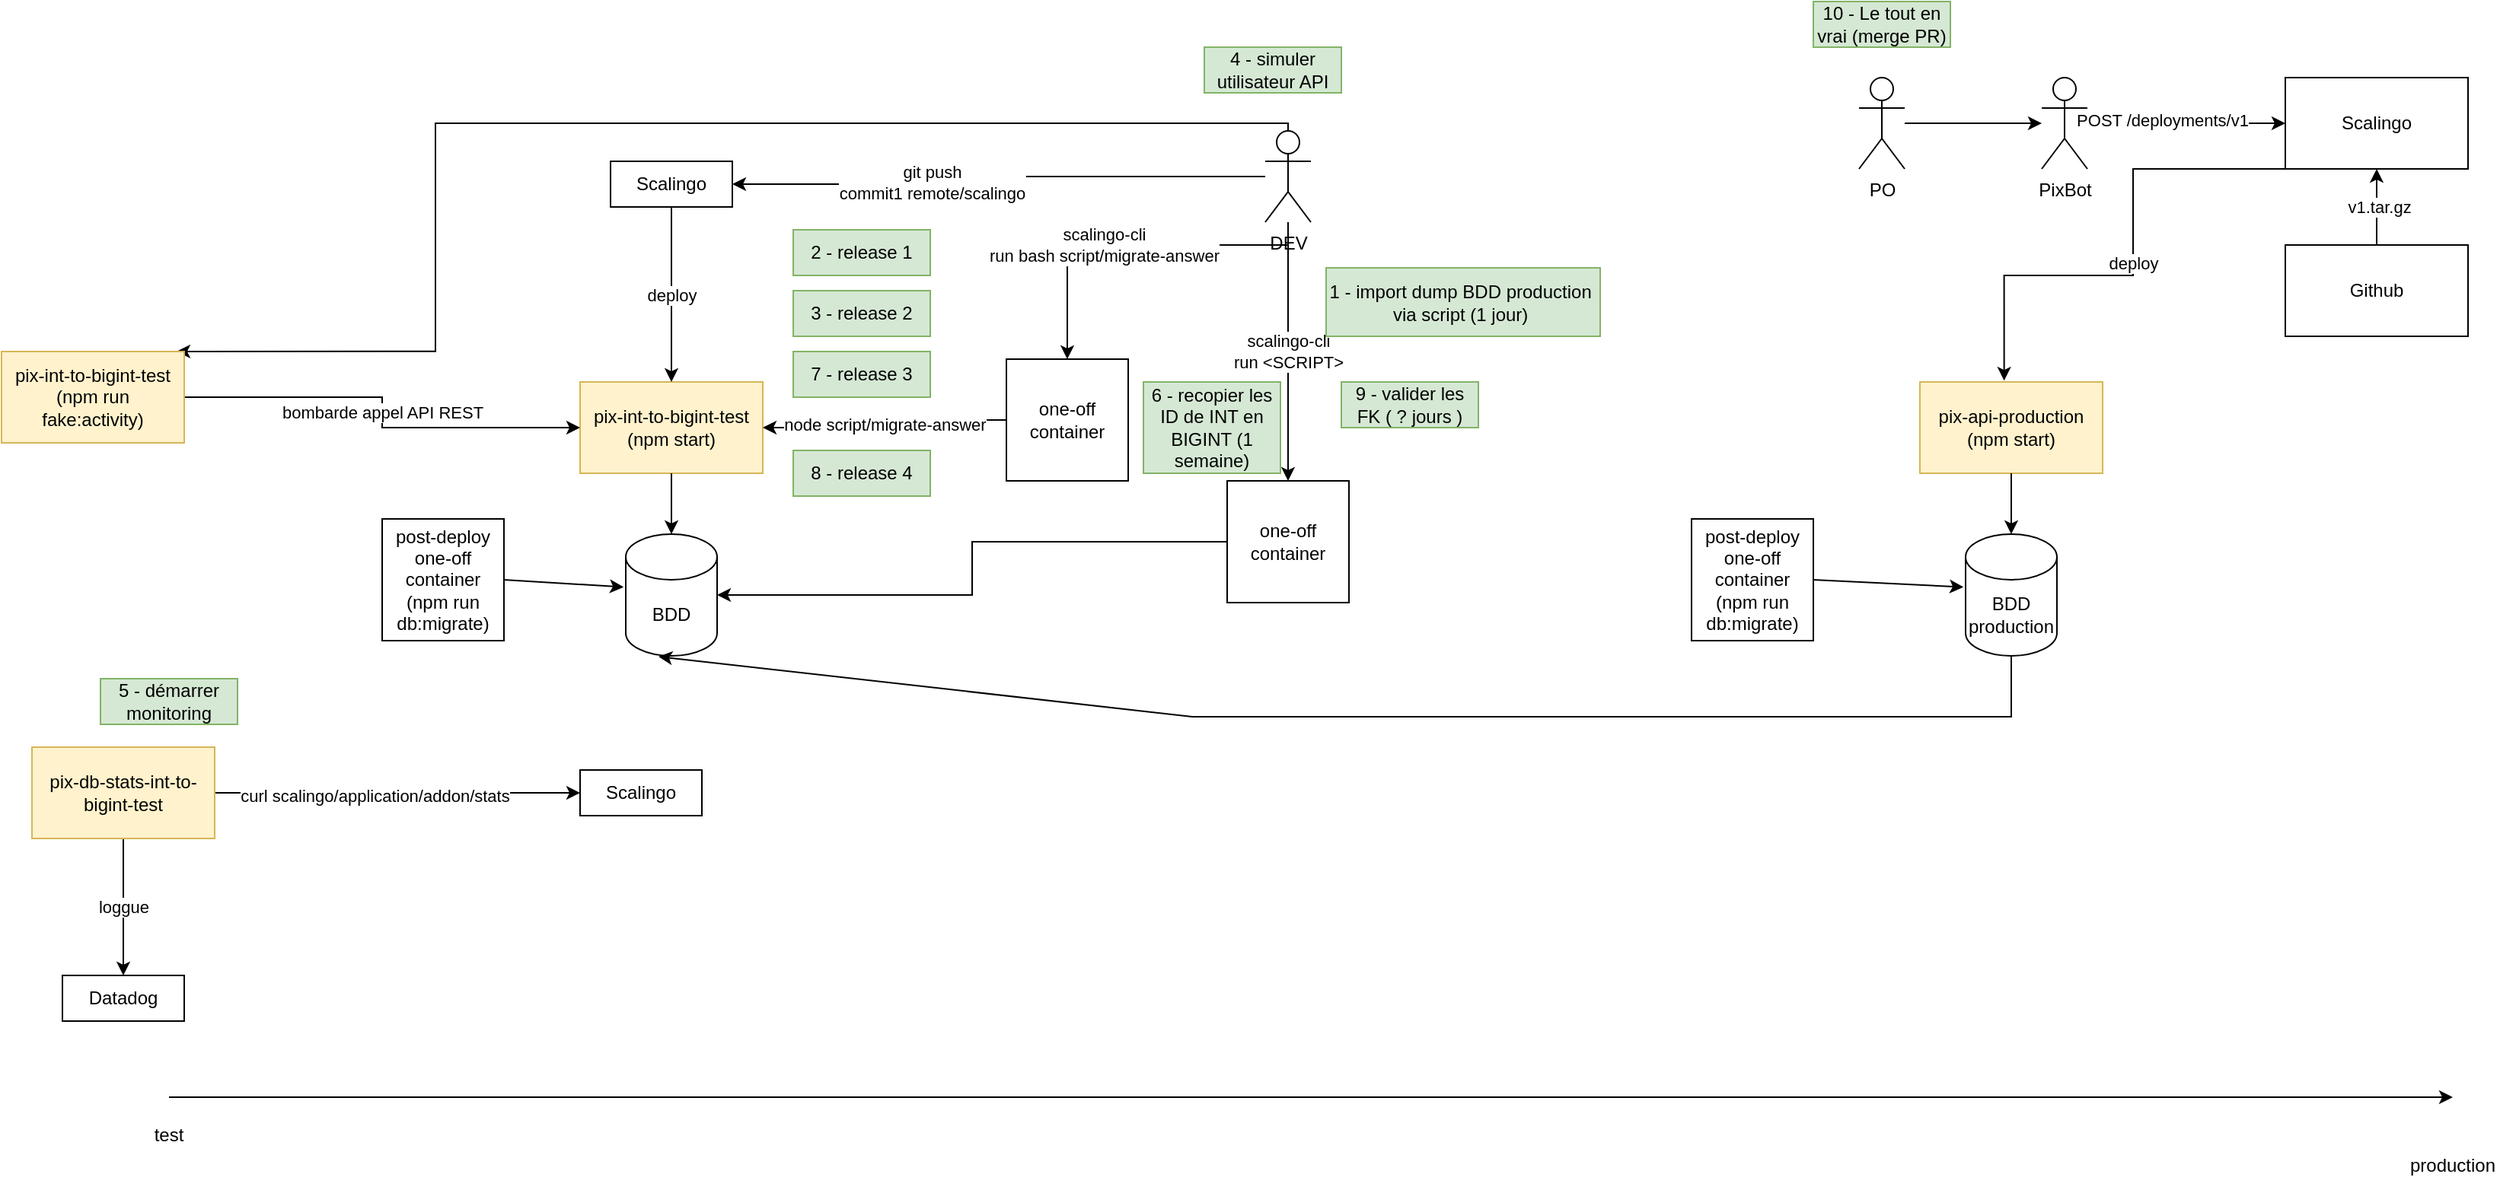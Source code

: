 <mxfile version="15.8.7" type="device"><diagram id="ILXxlE0EtRS1tuSE1ssR" name="Page-1"><mxGraphModel dx="2204" dy="878" grid="1" gridSize="10" guides="1" tooltips="1" connect="1" arrows="1" fold="1" page="1" pageScale="1" pageWidth="850" pageHeight="1100" math="0" shadow="0"><root><mxCell id="0"/><mxCell id="1" parent="0"/><mxCell id="4D-q0nYg_xRAkjk9wpfr-4" value="pix-api-production&lt;br&gt;(npm start)" style="rounded=0;whiteSpace=wrap;html=1;fillColor=#fff2cc;strokeColor=#d6b656;" parent="1" vertex="1"><mxGeometry x="410" y="340" width="120" height="60" as="geometry"/></mxCell><mxCell id="4D-q0nYg_xRAkjk9wpfr-6" value="BDD production" style="shape=cylinder3;whiteSpace=wrap;html=1;boundedLbl=1;backgroundOutline=1;size=15;" parent="1" vertex="1"><mxGeometry x="440" y="440" width="60" height="80" as="geometry"/></mxCell><mxCell id="4D-q0nYg_xRAkjk9wpfr-7" value="" style="endArrow=classic;html=1;rounded=0;exitX=0.5;exitY=1;exitDx=0;exitDy=0;" parent="1" source="4D-q0nYg_xRAkjk9wpfr-4" target="4D-q0nYg_xRAkjk9wpfr-6" edge="1"><mxGeometry width="50" height="50" relative="1" as="geometry"><mxPoint x="620" y="510" as="sourcePoint"/><mxPoint x="670" y="460" as="targetPoint"/></mxGeometry></mxCell><mxCell id="4D-q0nYg_xRAkjk9wpfr-8" value="post-deploy one-off container&lt;br&gt;(npm run db:migrate)" style="whiteSpace=wrap;html=1;aspect=fixed;" parent="1" vertex="1"><mxGeometry x="260" y="430" width="80" height="80" as="geometry"/></mxCell><mxCell id="4D-q0nYg_xRAkjk9wpfr-9" value="" style="endArrow=classic;html=1;rounded=0;exitX=1;exitY=0.5;exitDx=0;exitDy=0;entryX=-0.024;entryY=0.435;entryDx=0;entryDy=0;entryPerimeter=0;" parent="1" source="4D-q0nYg_xRAkjk9wpfr-8" target="4D-q0nYg_xRAkjk9wpfr-6" edge="1"><mxGeometry width="50" height="50" relative="1" as="geometry"><mxPoint x="620" y="500" as="sourcePoint"/><mxPoint x="670" y="450" as="targetPoint"/></mxGeometry></mxCell><mxCell id="4D-q0nYg_xRAkjk9wpfr-12" value="" style="endArrow=classic;html=1;rounded=0;" parent="1" edge="1"><mxGeometry width="50" height="50" relative="1" as="geometry"><mxPoint x="-740" y="810" as="sourcePoint"/><mxPoint x="760" y="810" as="targetPoint"/></mxGeometry></mxCell><mxCell id="4D-q0nYg_xRAkjk9wpfr-13" value="production" style="text;html=1;strokeColor=none;fillColor=none;align=center;verticalAlign=middle;whiteSpace=wrap;rounded=0;" parent="1" vertex="1"><mxGeometry x="730" y="840" width="60" height="30" as="geometry"/></mxCell><mxCell id="4D-q0nYg_xRAkjk9wpfr-14" value="test" style="text;html=1;strokeColor=none;fillColor=none;align=center;verticalAlign=middle;whiteSpace=wrap;rounded=0;" parent="1" vertex="1"><mxGeometry x="-770" y="820" width="60" height="30" as="geometry"/></mxCell><mxCell id="4D-q0nYg_xRAkjk9wpfr-16" value="&lt;div&gt;pix-int-to-bigint-test&lt;/div&gt;&lt;div&gt;(npm start)&lt;/div&gt;" style="rounded=0;whiteSpace=wrap;html=1;fillColor=#fff2cc;strokeColor=#d6b656;" parent="1" vertex="1"><mxGeometry x="-470" y="340" width="120" height="60" as="geometry"/></mxCell><mxCell id="4D-q0nYg_xRAkjk9wpfr-17" value="BDD" style="shape=cylinder3;whiteSpace=wrap;html=1;boundedLbl=1;backgroundOutline=1;size=15;" parent="1" vertex="1"><mxGeometry x="-440" y="440" width="60" height="80" as="geometry"/></mxCell><mxCell id="4D-q0nYg_xRAkjk9wpfr-18" value="" style="endArrow=classic;html=1;rounded=0;exitX=0.5;exitY=1;exitDx=0;exitDy=0;" parent="1" source="4D-q0nYg_xRAkjk9wpfr-16" target="4D-q0nYg_xRAkjk9wpfr-17" edge="1"><mxGeometry width="50" height="50" relative="1" as="geometry"><mxPoint x="-260" y="510" as="sourcePoint"/><mxPoint x="-210" y="460" as="targetPoint"/></mxGeometry></mxCell><mxCell id="4D-q0nYg_xRAkjk9wpfr-19" value="post-deploy one-off container&lt;br&gt;(npm run db:migrate)" style="whiteSpace=wrap;html=1;aspect=fixed;" parent="1" vertex="1"><mxGeometry x="-600" y="430" width="80" height="80" as="geometry"/></mxCell><mxCell id="4D-q0nYg_xRAkjk9wpfr-20" value="" style="endArrow=classic;html=1;rounded=0;exitX=1;exitY=0.5;exitDx=0;exitDy=0;entryX=-0.024;entryY=0.435;entryDx=0;entryDy=0;entryPerimeter=0;" parent="1" source="4D-q0nYg_xRAkjk9wpfr-19" target="4D-q0nYg_xRAkjk9wpfr-17" edge="1"><mxGeometry width="50" height="50" relative="1" as="geometry"><mxPoint x="-240" y="500" as="sourcePoint"/><mxPoint x="-190" y="450" as="targetPoint"/></mxGeometry></mxCell><mxCell id="4D-q0nYg_xRAkjk9wpfr-33" style="edgeStyle=orthogonalEdgeStyle;rounded=0;orthogonalLoop=1;jettySize=auto;html=1;" parent="1" source="4D-q0nYg_xRAkjk9wpfr-21" target="4D-q0nYg_xRAkjk9wpfr-25" edge="1"><mxGeometry relative="1" as="geometry"/></mxCell><mxCell id="4D-q0nYg_xRAkjk9wpfr-21" value="PO" style="shape=umlActor;verticalLabelPosition=bottom;verticalAlign=top;html=1;outlineConnect=0;" parent="1" vertex="1"><mxGeometry x="370" y="140" width="30" height="60" as="geometry"/></mxCell><mxCell id="4D-q0nYg_xRAkjk9wpfr-34" style="edgeStyle=orthogonalEdgeStyle;rounded=0;orthogonalLoop=1;jettySize=auto;html=1;entryX=0;entryY=0.5;entryDx=0;entryDy=0;" parent="1" source="4D-q0nYg_xRAkjk9wpfr-25" target="4D-q0nYg_xRAkjk9wpfr-32" edge="1"><mxGeometry relative="1" as="geometry"/></mxCell><mxCell id="4D-q0nYg_xRAkjk9wpfr-35" value="POST /deployments/v1" style="edgeLabel;html=1;align=center;verticalAlign=middle;resizable=0;points=[];" parent="4D-q0nYg_xRAkjk9wpfr-34" vertex="1" connectable="0"><mxGeometry x="-0.251" y="2" relative="1" as="geometry"><mxPoint as="offset"/></mxGeometry></mxCell><mxCell id="4D-q0nYg_xRAkjk9wpfr-25" value="PixBot" style="shape=umlActor;verticalLabelPosition=bottom;verticalAlign=top;html=1;outlineConnect=0;" parent="1" vertex="1"><mxGeometry x="490" y="140" width="30" height="60" as="geometry"/></mxCell><mxCell id="4D-q0nYg_xRAkjk9wpfr-36" value="&amp;nbsp;v1.tar.gz" style="edgeStyle=orthogonalEdgeStyle;rounded=0;orthogonalLoop=1;jettySize=auto;html=1;entryX=0.5;entryY=1;entryDx=0;entryDy=0;" parent="1" source="4D-q0nYg_xRAkjk9wpfr-31" target="4D-q0nYg_xRAkjk9wpfr-32" edge="1"><mxGeometry relative="1" as="geometry"/></mxCell><mxCell id="4D-q0nYg_xRAkjk9wpfr-31" value="Github" style="rounded=0;whiteSpace=wrap;html=1;" parent="1" vertex="1"><mxGeometry x="650" y="250" width="120" height="60" as="geometry"/></mxCell><mxCell id="4D-q0nYg_xRAkjk9wpfr-37" value="deploy" style="edgeStyle=orthogonalEdgeStyle;rounded=0;orthogonalLoop=1;jettySize=auto;html=1;exitX=0;exitY=1;exitDx=0;exitDy=0;entryX=0.461;entryY=-0.015;entryDx=0;entryDy=0;entryPerimeter=0;" parent="1" source="4D-q0nYg_xRAkjk9wpfr-32" target="4D-q0nYg_xRAkjk9wpfr-4" edge="1"><mxGeometry relative="1" as="geometry"><Array as="points"><mxPoint x="550" y="200"/><mxPoint x="550" y="270"/><mxPoint x="465" y="270"/></Array></mxGeometry></mxCell><mxCell id="4D-q0nYg_xRAkjk9wpfr-32" value="Scalingo" style="rounded=0;whiteSpace=wrap;html=1;" parent="1" vertex="1"><mxGeometry x="650" y="140" width="120" height="60" as="geometry"/></mxCell><mxCell id="4D-q0nYg_xRAkjk9wpfr-43" value="deploy" style="edgeStyle=orthogonalEdgeStyle;rounded=0;orthogonalLoop=1;jettySize=auto;html=1;entryX=0.5;entryY=0;entryDx=0;entryDy=0;" parent="1" source="4D-q0nYg_xRAkjk9wpfr-38" target="4D-q0nYg_xRAkjk9wpfr-16" edge="1"><mxGeometry relative="1" as="geometry"/></mxCell><mxCell id="4D-q0nYg_xRAkjk9wpfr-38" value="Scalingo" style="rounded=0;whiteSpace=wrap;html=1;" parent="1" vertex="1"><mxGeometry x="-450" y="195" width="80" height="30" as="geometry"/></mxCell><mxCell id="4D-q0nYg_xRAkjk9wpfr-41" value="&lt;br&gt;" style="edgeStyle=orthogonalEdgeStyle;rounded=0;orthogonalLoop=1;jettySize=auto;html=1;entryX=1;entryY=0.5;entryDx=0;entryDy=0;" parent="1" source="4D-q0nYg_xRAkjk9wpfr-39" target="4D-q0nYg_xRAkjk9wpfr-38" edge="1"><mxGeometry relative="1" as="geometry"/></mxCell><mxCell id="4D-q0nYg_xRAkjk9wpfr-42" value="git push &lt;br&gt;commit1 remote/scalingo" style="edgeLabel;html=1;align=center;verticalAlign=middle;resizable=0;points=[];" parent="4D-q0nYg_xRAkjk9wpfr-41" vertex="1" connectable="0"><mxGeometry x="0.264" y="-1" relative="1" as="geometry"><mxPoint as="offset"/></mxGeometry></mxCell><mxCell id="4D-q0nYg_xRAkjk9wpfr-45" value="scalingo-cli&lt;br&gt;run &amp;lt;SCRIPT&amp;gt;" style="edgeStyle=orthogonalEdgeStyle;rounded=0;orthogonalLoop=1;jettySize=auto;html=1;" parent="1" source="4D-q0nYg_xRAkjk9wpfr-39" target="4D-q0nYg_xRAkjk9wpfr-46" edge="1"><mxGeometry relative="1" as="geometry"><mxPoint x="-5" y="435" as="targetPoint"/></mxGeometry></mxCell><mxCell id="4D-q0nYg_xRAkjk9wpfr-58" style="edgeStyle=orthogonalEdgeStyle;rounded=0;orthogonalLoop=1;jettySize=auto;html=1;entryX=0.958;entryY=-0.001;entryDx=0;entryDy=0;entryPerimeter=0;" parent="1" source="4D-q0nYg_xRAkjk9wpfr-39" target="4D-q0nYg_xRAkjk9wpfr-55" edge="1"><mxGeometry relative="1" as="geometry"><Array as="points"><mxPoint x="-5" y="170"/><mxPoint x="-565" y="170"/></Array></mxGeometry></mxCell><mxCell id="4D-q0nYg_xRAkjk9wpfr-60" style="edgeStyle=orthogonalEdgeStyle;rounded=0;orthogonalLoop=1;jettySize=auto;html=1;" parent="1" source="4D-q0nYg_xRAkjk9wpfr-39" target="4D-q0nYg_xRAkjk9wpfr-59" edge="1"><mxGeometry relative="1" as="geometry"><Array as="points"><mxPoint x="-5" y="250"/><mxPoint x="-150" y="250"/></Array></mxGeometry></mxCell><mxCell id="4D-q0nYg_xRAkjk9wpfr-62" value="scalingo-cli&lt;br&gt;run bash script/migrate-answer" style="edgeLabel;html=1;align=center;verticalAlign=middle;resizable=0;points=[];" parent="4D-q0nYg_xRAkjk9wpfr-60" vertex="1" connectable="0"><mxGeometry x="0.158" relative="1" as="geometry"><mxPoint as="offset"/></mxGeometry></mxCell><mxCell id="4D-q0nYg_xRAkjk9wpfr-39" value="DEV" style="shape=umlActor;verticalLabelPosition=bottom;verticalAlign=top;html=1;outlineConnect=0;" parent="1" vertex="1"><mxGeometry x="-20" y="175" width="30" height="60" as="geometry"/></mxCell><mxCell id="4D-q0nYg_xRAkjk9wpfr-44" value="" style="endArrow=classic;html=1;rounded=0;exitX=0.5;exitY=1;exitDx=0;exitDy=0;exitPerimeter=0;entryX=0.359;entryY=1.006;entryDx=0;entryDy=0;entryPerimeter=0;" parent="1" source="4D-q0nYg_xRAkjk9wpfr-6" target="4D-q0nYg_xRAkjk9wpfr-17" edge="1"><mxGeometry width="50" height="50" relative="1" as="geometry"><mxPoint x="180" y="560" as="sourcePoint"/><mxPoint x="230" y="510" as="targetPoint"/><Array as="points"><mxPoint x="470" y="560"/><mxPoint x="-68" y="560"/></Array></mxGeometry></mxCell><mxCell id="4D-q0nYg_xRAkjk9wpfr-49" style="edgeStyle=orthogonalEdgeStyle;rounded=0;orthogonalLoop=1;jettySize=auto;html=1;" parent="1" source="4D-q0nYg_xRAkjk9wpfr-46" target="4D-q0nYg_xRAkjk9wpfr-17" edge="1"><mxGeometry relative="1" as="geometry"/></mxCell><mxCell id="4D-q0nYg_xRAkjk9wpfr-46" value="one-off container&lt;br&gt;" style="whiteSpace=wrap;html=1;aspect=fixed;" parent="1" vertex="1"><mxGeometry x="-45" y="405" width="80" height="80" as="geometry"/></mxCell><mxCell id="4D-q0nYg_xRAkjk9wpfr-50" value="1 - import dump BDD production&amp;nbsp; via script (1 jour)&amp;nbsp;" style="text;html=1;strokeColor=#82b366;fillColor=#d5e8d4;align=center;verticalAlign=middle;whiteSpace=wrap;rounded=0;" parent="1" vertex="1"><mxGeometry x="20" y="265" width="180" height="45" as="geometry"/></mxCell><mxCell id="4D-q0nYg_xRAkjk9wpfr-51" value="2 - release 1" style="text;html=1;strokeColor=#82b366;fillColor=#d5e8d4;align=center;verticalAlign=middle;whiteSpace=wrap;rounded=0;" parent="1" vertex="1"><mxGeometry x="-330" y="240" width="90" height="30" as="geometry"/></mxCell><mxCell id="4D-q0nYg_xRAkjk9wpfr-53" value="3 - release 2" style="text;html=1;strokeColor=#82b366;fillColor=#d5e8d4;align=center;verticalAlign=middle;whiteSpace=wrap;rounded=0;" parent="1" vertex="1"><mxGeometry x="-330" y="280" width="90" height="30" as="geometry"/></mxCell><mxCell id="4D-q0nYg_xRAkjk9wpfr-64" style="edgeStyle=orthogonalEdgeStyle;rounded=0;orthogonalLoop=1;jettySize=auto;html=1;" parent="1" source="4D-q0nYg_xRAkjk9wpfr-54" target="4D-q0nYg_xRAkjk9wpfr-63" edge="1"><mxGeometry relative="1" as="geometry"/></mxCell><mxCell id="4D-q0nYg_xRAkjk9wpfr-67" value="curl scalingo/application/addon/stats" style="edgeLabel;html=1;align=center;verticalAlign=middle;resizable=0;points=[];" parent="4D-q0nYg_xRAkjk9wpfr-64" vertex="1" connectable="0"><mxGeometry x="-0.129" y="-2" relative="1" as="geometry"><mxPoint as="offset"/></mxGeometry></mxCell><mxCell id="4D-q0nYg_xRAkjk9wpfr-66" value="loggue" style="edgeStyle=orthogonalEdgeStyle;rounded=0;orthogonalLoop=1;jettySize=auto;html=1;" parent="1" source="4D-q0nYg_xRAkjk9wpfr-54" target="4D-q0nYg_xRAkjk9wpfr-65" edge="1"><mxGeometry relative="1" as="geometry"/></mxCell><mxCell id="4D-q0nYg_xRAkjk9wpfr-54" value="&lt;div&gt;pix-db-stats-int-to-bigint-test&lt;/div&gt;" style="rounded=0;whiteSpace=wrap;html=1;fillColor=#fff2cc;strokeColor=#d6b656;" parent="1" vertex="1"><mxGeometry x="-830" y="580" width="120" height="60" as="geometry"/></mxCell><mxCell id="4D-q0nYg_xRAkjk9wpfr-56" value="bombarde appel API REST" style="edgeStyle=orthogonalEdgeStyle;rounded=0;orthogonalLoop=1;jettySize=auto;html=1;entryX=0;entryY=0.5;entryDx=0;entryDy=0;" parent="1" source="4D-q0nYg_xRAkjk9wpfr-55" target="4D-q0nYg_xRAkjk9wpfr-16" edge="1"><mxGeometry relative="1" as="geometry"/></mxCell><mxCell id="4D-q0nYg_xRAkjk9wpfr-55" value="&lt;div&gt;pix-int-to-bigint-test&lt;br&gt;&lt;/div&gt;&lt;div&gt;(npm run fake:activity)&lt;/div&gt;" style="rounded=0;whiteSpace=wrap;html=1;fillColor=#fff2cc;strokeColor=#d6b656;" parent="1" vertex="1"><mxGeometry x="-850" y="320" width="120" height="60" as="geometry"/></mxCell><mxCell id="4D-q0nYg_xRAkjk9wpfr-57" value="4 - simuler utilisateur API" style="text;html=1;strokeColor=#82b366;fillColor=#d5e8d4;align=center;verticalAlign=middle;whiteSpace=wrap;rounded=0;" parent="1" vertex="1"><mxGeometry x="-60" y="120" width="90" height="30" as="geometry"/></mxCell><mxCell id="4D-q0nYg_xRAkjk9wpfr-61" value="node script/migrate-answer" style="edgeStyle=orthogonalEdgeStyle;rounded=0;orthogonalLoop=1;jettySize=auto;html=1;entryX=1;entryY=0.5;entryDx=0;entryDy=0;" parent="1" source="4D-q0nYg_xRAkjk9wpfr-59" target="4D-q0nYg_xRAkjk9wpfr-16" edge="1"><mxGeometry relative="1" as="geometry"/></mxCell><mxCell id="4D-q0nYg_xRAkjk9wpfr-59" value="one-off container&lt;br&gt;" style="whiteSpace=wrap;html=1;aspect=fixed;" parent="1" vertex="1"><mxGeometry x="-190" y="325" width="80" height="80" as="geometry"/></mxCell><mxCell id="4D-q0nYg_xRAkjk9wpfr-63" value="Scalingo" style="rounded=0;whiteSpace=wrap;html=1;" parent="1" vertex="1"><mxGeometry x="-470" y="595" width="80" height="30" as="geometry"/></mxCell><mxCell id="4D-q0nYg_xRAkjk9wpfr-65" value="Datadog" style="rounded=0;whiteSpace=wrap;html=1;" parent="1" vertex="1"><mxGeometry x="-810" y="730" width="80" height="30" as="geometry"/></mxCell><mxCell id="4D-q0nYg_xRAkjk9wpfr-68" value="5 - démarrer monitoring" style="text;html=1;strokeColor=#82b366;fillColor=#d5e8d4;align=center;verticalAlign=middle;whiteSpace=wrap;rounded=0;" parent="1" vertex="1"><mxGeometry x="-785" y="535" width="90" height="30" as="geometry"/></mxCell><mxCell id="4D-q0nYg_xRAkjk9wpfr-69" value="6 - recopier les ID de INT en BIGINT (1 semaine)" style="text;html=1;strokeColor=#82b366;fillColor=#d5e8d4;align=center;verticalAlign=middle;whiteSpace=wrap;rounded=0;" parent="1" vertex="1"><mxGeometry x="-100" y="340" width="90" height="60" as="geometry"/></mxCell><mxCell id="4D-q0nYg_xRAkjk9wpfr-70" value="7 - release 3" style="text;html=1;strokeColor=#82b366;fillColor=#d5e8d4;align=center;verticalAlign=middle;whiteSpace=wrap;rounded=0;" parent="1" vertex="1"><mxGeometry x="-330" y="320" width="90" height="30" as="geometry"/></mxCell><mxCell id="4D-q0nYg_xRAkjk9wpfr-71" value="8 - release 4" style="text;html=1;strokeColor=#82b366;fillColor=#d5e8d4;align=center;verticalAlign=middle;whiteSpace=wrap;rounded=0;" parent="1" vertex="1"><mxGeometry x="-330" y="385" width="90" height="30" as="geometry"/></mxCell><mxCell id="4D-q0nYg_xRAkjk9wpfr-72" value="10 - Le tout en vrai (merge PR)" style="text;html=1;strokeColor=#82b366;fillColor=#d5e8d4;align=center;verticalAlign=middle;whiteSpace=wrap;rounded=0;" parent="1" vertex="1"><mxGeometry x="340" y="90" width="90" height="30" as="geometry"/></mxCell><mxCell id="7YflqL7loebEaRfC3Y0B-2" value="9 - valider les FK ( ? jours )" style="text;html=1;strokeColor=#82b366;fillColor=#d5e8d4;align=center;verticalAlign=middle;whiteSpace=wrap;rounded=0;" vertex="1" parent="1"><mxGeometry x="30" y="340" width="90" height="30" as="geometry"/></mxCell></root></mxGraphModel></diagram></mxfile>